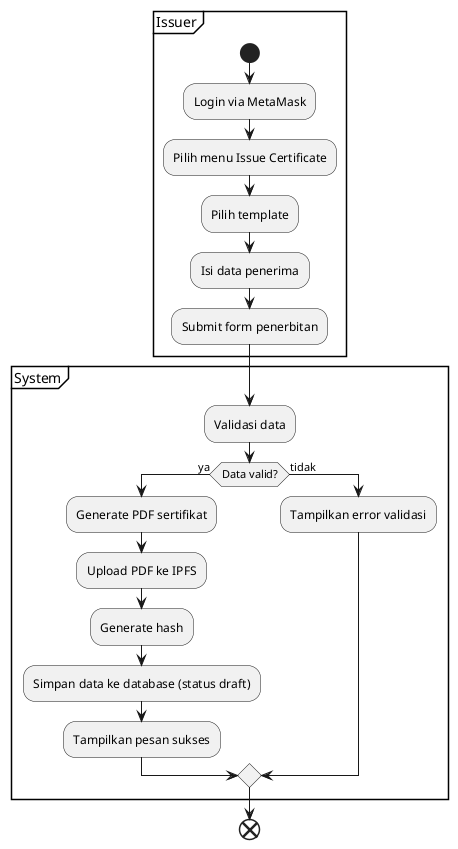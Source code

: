 @startuml
partition Issuer {
  start
  :Login via MetaMask;
  :Pilih menu Issue Certificate;
  :Pilih template;
  :Isi data penerima;
  :Submit form penerbitan;
}
partition System {
  :Validasi data;
  if (Data valid?) then (ya)
    :Generate PDF sertifikat;
    :Upload PDF ke IPFS;
    :Generate hash;
    :Simpan data ke database (status draft);
    :Tampilkan pesan sukses;
  else (tidak)
    :Tampilkan error validasi;
  endif
}
end
@enduml 